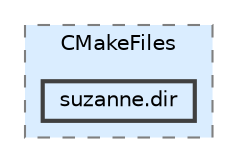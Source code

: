 digraph "build/examples/examples3D/CMakeFiles/suzanne.dir"
{
 // LATEX_PDF_SIZE
  bgcolor="transparent";
  edge [fontname=Helvetica,fontsize=10,labelfontname=Helvetica,labelfontsize=10];
  node [fontname=Helvetica,fontsize=10,shape=box,height=0.2,width=0.4];
  compound=true
  subgraph clusterdir_525e5d96071cabe8de99c43da17b0e3c {
    graph [ bgcolor="#daedff", pencolor="grey50", label="CMakeFiles", fontname=Helvetica,fontsize=10 style="filled,dashed", URL="dir_525e5d96071cabe8de99c43da17b0e3c.html",tooltip=""]
  dir_2ef8741971ea2f8fd68bed75820e3282 [label="suzanne.dir", fillcolor="#daedff", color="grey25", style="filled,bold", URL="dir_2ef8741971ea2f8fd68bed75820e3282.html",tooltip=""];
  }
}
